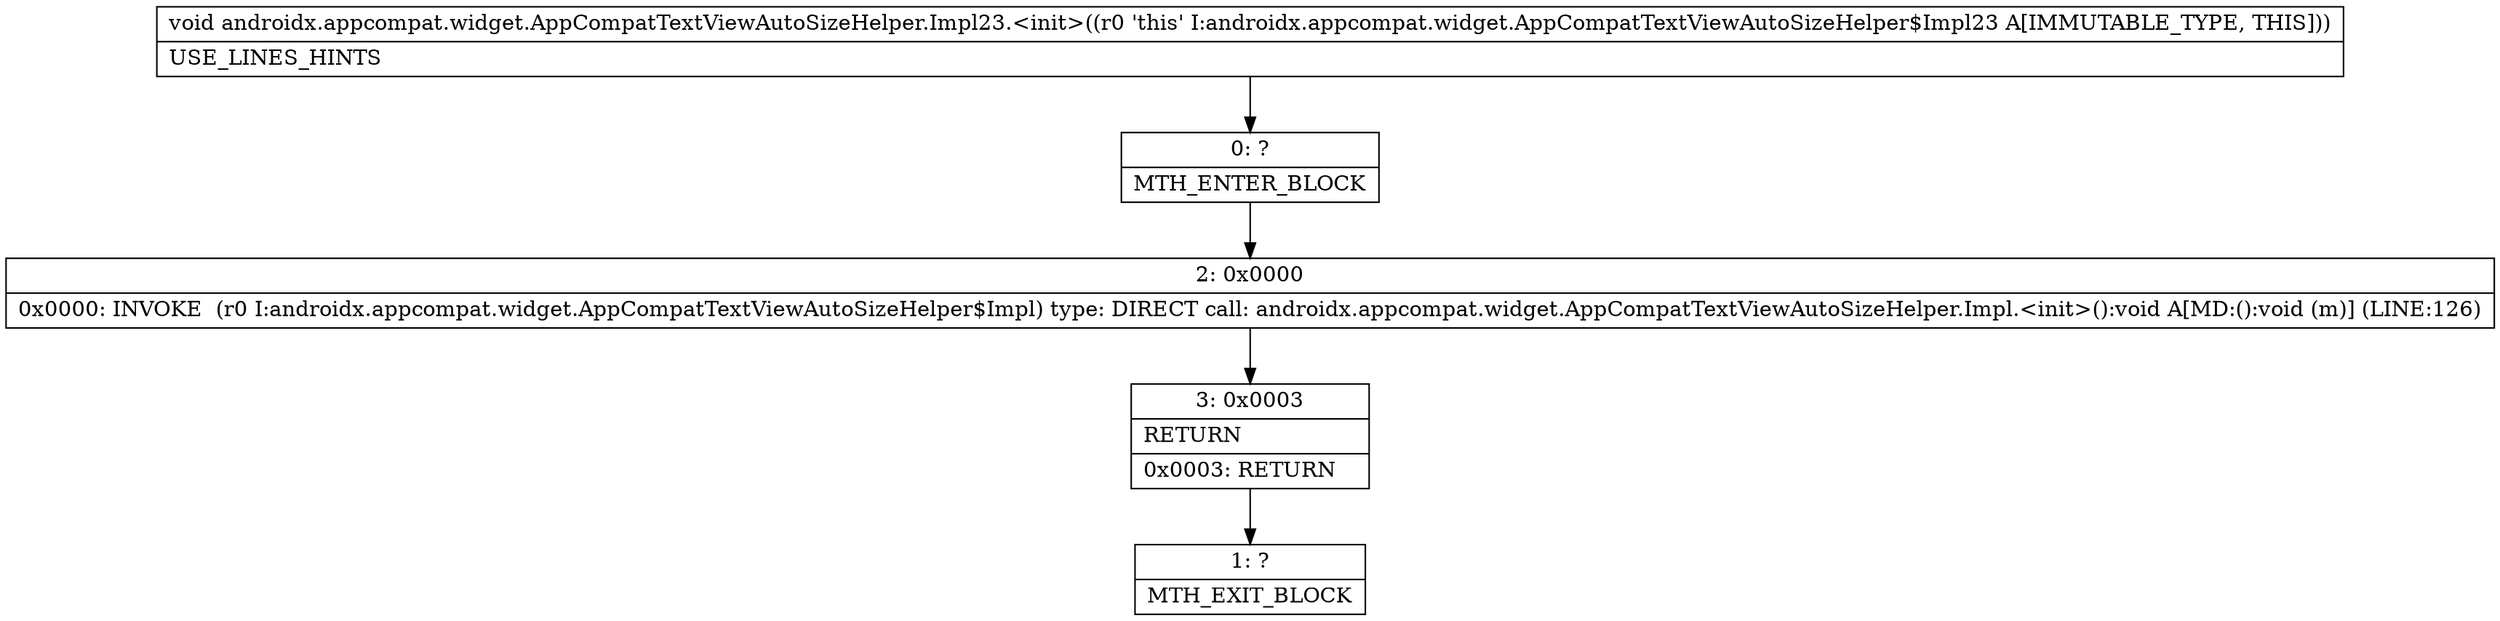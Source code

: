 digraph "CFG forandroidx.appcompat.widget.AppCompatTextViewAutoSizeHelper.Impl23.\<init\>()V" {
Node_0 [shape=record,label="{0\:\ ?|MTH_ENTER_BLOCK\l}"];
Node_2 [shape=record,label="{2\:\ 0x0000|0x0000: INVOKE  (r0 I:androidx.appcompat.widget.AppCompatTextViewAutoSizeHelper$Impl) type: DIRECT call: androidx.appcompat.widget.AppCompatTextViewAutoSizeHelper.Impl.\<init\>():void A[MD:():void (m)] (LINE:126)\l}"];
Node_3 [shape=record,label="{3\:\ 0x0003|RETURN\l|0x0003: RETURN   \l}"];
Node_1 [shape=record,label="{1\:\ ?|MTH_EXIT_BLOCK\l}"];
MethodNode[shape=record,label="{void androidx.appcompat.widget.AppCompatTextViewAutoSizeHelper.Impl23.\<init\>((r0 'this' I:androidx.appcompat.widget.AppCompatTextViewAutoSizeHelper$Impl23 A[IMMUTABLE_TYPE, THIS]))  | USE_LINES_HINTS\l}"];
MethodNode -> Node_0;Node_0 -> Node_2;
Node_2 -> Node_3;
Node_3 -> Node_1;
}

